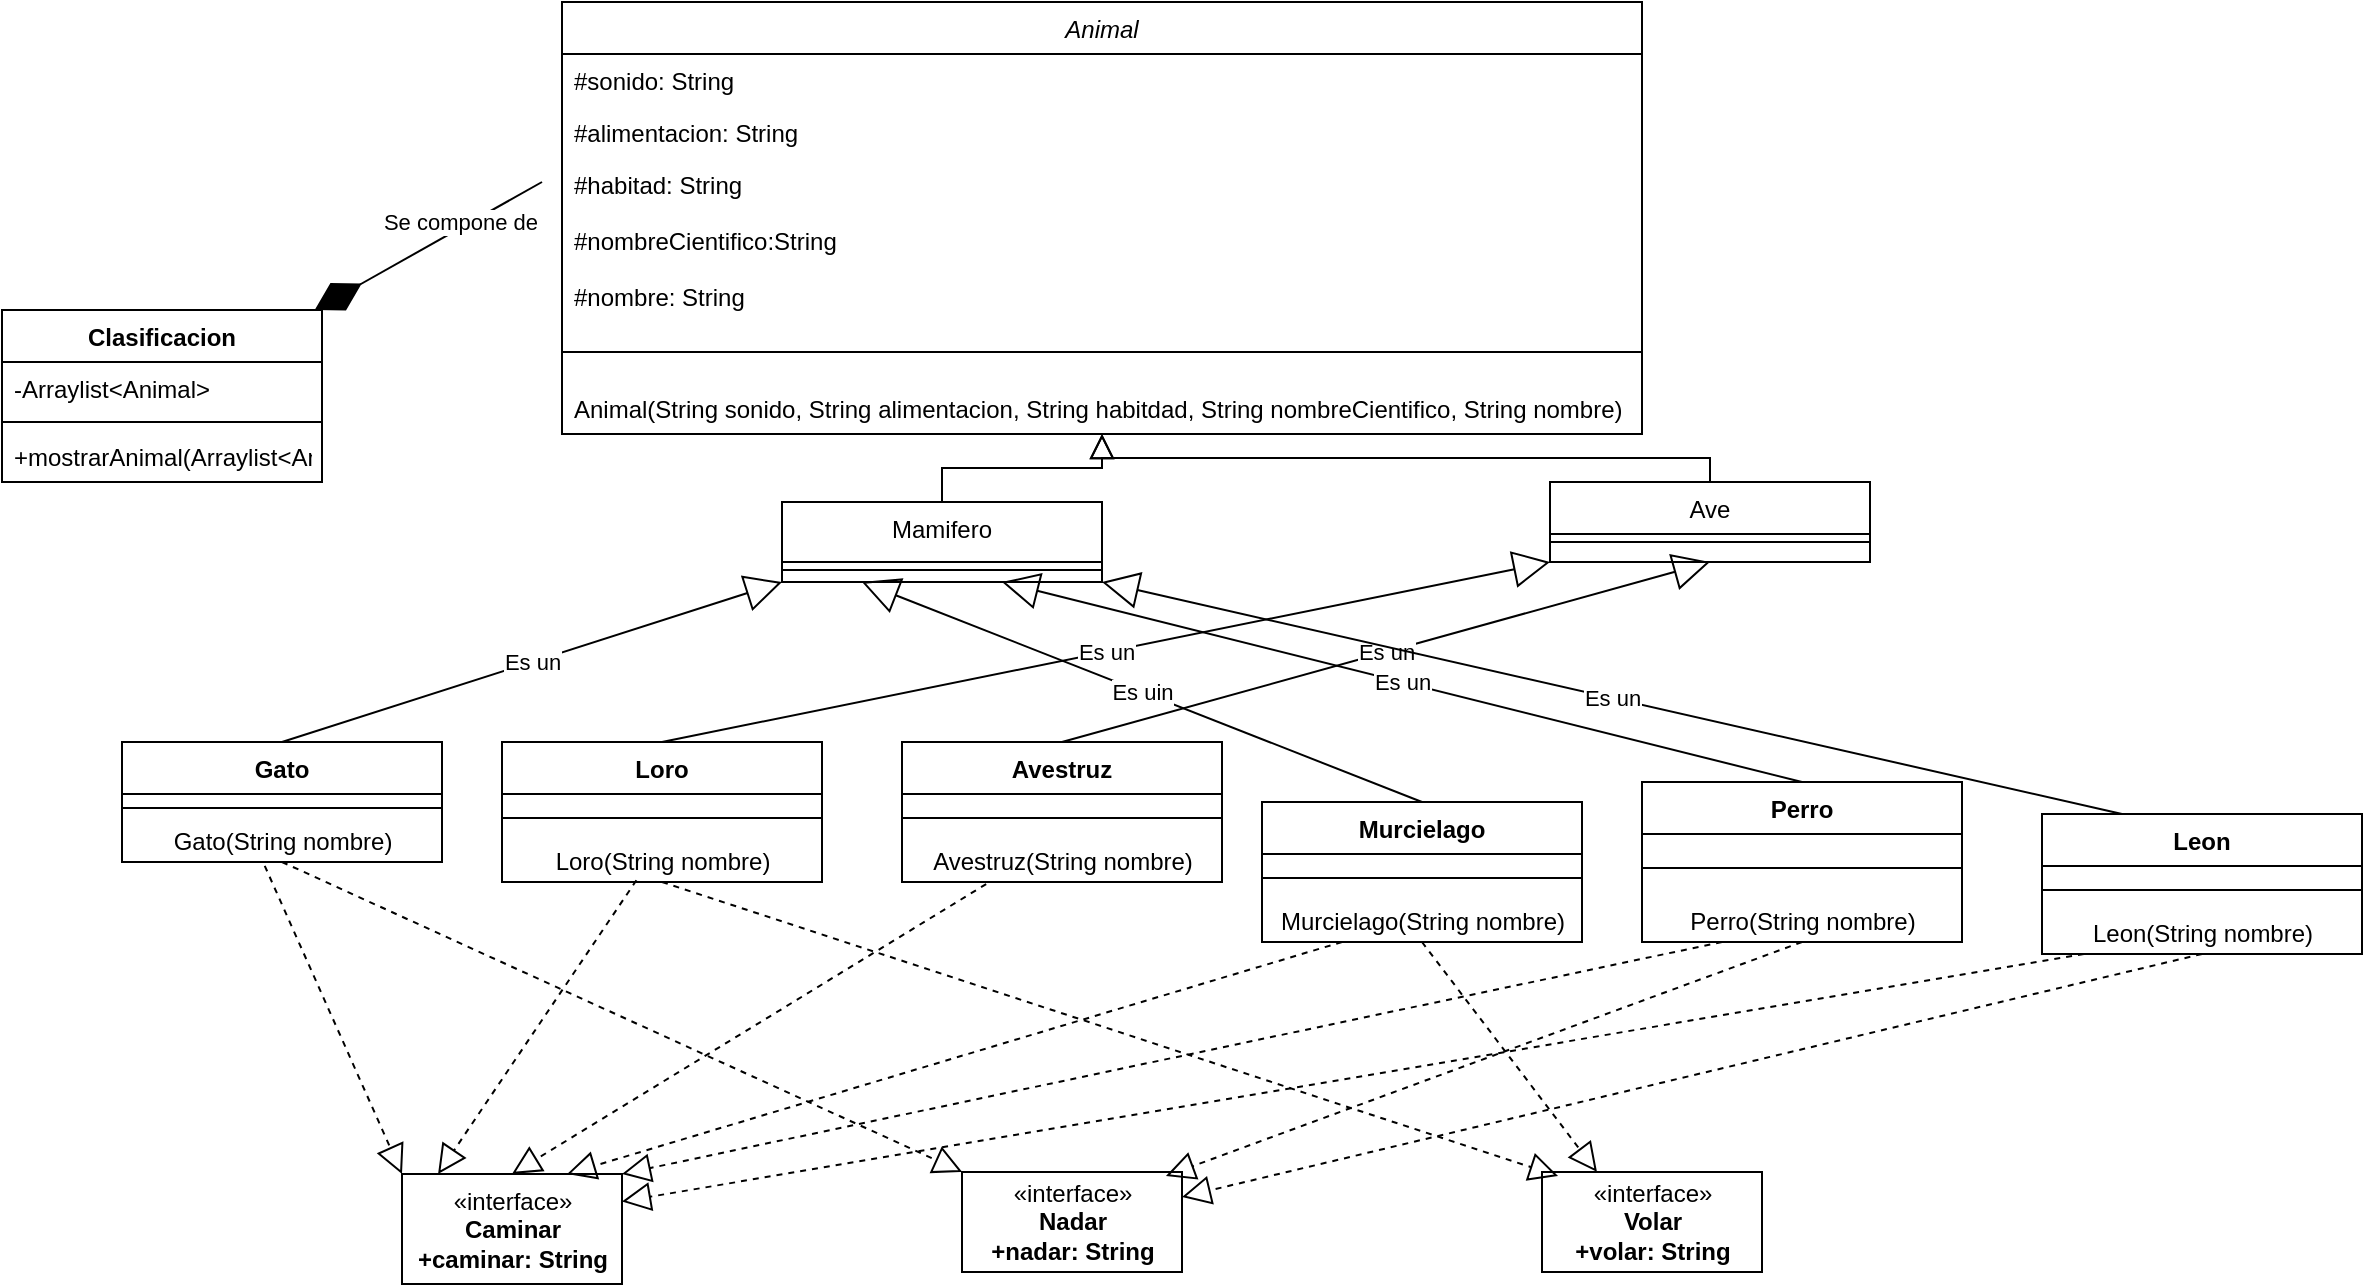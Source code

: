 <mxfile version="17.2.1" type="github">
  <diagram id="C5RBs43oDa-KdzZeNtuy" name="Page-1">
    <mxGraphModel dx="2594" dy="799" grid="1" gridSize="10" guides="1" tooltips="1" connect="1" arrows="1" fold="1" page="1" pageScale="1" pageWidth="827" pageHeight="1169" math="0" shadow="0">
      <root>
        <mxCell id="WIyWlLk6GJQsqaUBKTNV-0" />
        <mxCell id="WIyWlLk6GJQsqaUBKTNV-1" parent="WIyWlLk6GJQsqaUBKTNV-0" />
        <mxCell id="zkfFHV4jXpPFQw0GAbJ--0" value="Animal" style="swimlane;fontStyle=2;align=center;verticalAlign=top;childLayout=stackLayout;horizontal=1;startSize=26;horizontalStack=0;resizeParent=1;resizeLast=0;collapsible=1;marginBottom=0;rounded=0;shadow=0;strokeWidth=1;" parent="WIyWlLk6GJQsqaUBKTNV-1" vertex="1">
          <mxGeometry x="-80" width="540" height="216" as="geometry">
            <mxRectangle x="230" y="140" width="160" height="26" as="alternateBounds" />
          </mxGeometry>
        </mxCell>
        <mxCell id="zkfFHV4jXpPFQw0GAbJ--1" value="#sonido: String" style="text;align=left;verticalAlign=top;spacingLeft=4;spacingRight=4;overflow=hidden;rotatable=0;points=[[0,0.5],[1,0.5]];portConstraint=eastwest;" parent="zkfFHV4jXpPFQw0GAbJ--0" vertex="1">
          <mxGeometry y="26" width="540" height="26" as="geometry" />
        </mxCell>
        <mxCell id="zkfFHV4jXpPFQw0GAbJ--2" value="#alimentacion: String" style="text;align=left;verticalAlign=top;spacingLeft=4;spacingRight=4;overflow=hidden;rotatable=0;points=[[0,0.5],[1,0.5]];portConstraint=eastwest;rounded=0;shadow=0;html=0;" parent="zkfFHV4jXpPFQw0GAbJ--0" vertex="1">
          <mxGeometry y="52" width="540" height="26" as="geometry" />
        </mxCell>
        <mxCell id="zkfFHV4jXpPFQw0GAbJ--3" value="#habitad: String&#xa;&#xa;#nombreCientifico:String&#xa;&#xa;#nombre: String" style="text;align=left;verticalAlign=top;spacingLeft=4;spacingRight=4;overflow=hidden;rotatable=0;points=[[0,0.5],[1,0.5]];portConstraint=eastwest;rounded=0;shadow=0;html=0;" parent="zkfFHV4jXpPFQw0GAbJ--0" vertex="1">
          <mxGeometry y="78" width="540" height="82" as="geometry" />
        </mxCell>
        <mxCell id="zkfFHV4jXpPFQw0GAbJ--4" value="" style="line;html=1;strokeWidth=1;align=left;verticalAlign=middle;spacingTop=-1;spacingLeft=3;spacingRight=3;rotatable=0;labelPosition=right;points=[];portConstraint=eastwest;" parent="zkfFHV4jXpPFQw0GAbJ--0" vertex="1">
          <mxGeometry y="160" width="540" height="30" as="geometry" />
        </mxCell>
        <mxCell id="zkfFHV4jXpPFQw0GAbJ--5" value="Animal(String sonido, String alimentacion, String habitdad, String nombreCientifico, String nombre)" style="text;align=left;verticalAlign=top;spacingLeft=4;spacingRight=4;overflow=hidden;rotatable=0;points=[[0,0.5],[1,0.5]];portConstraint=eastwest;" parent="zkfFHV4jXpPFQw0GAbJ--0" vertex="1">
          <mxGeometry y="190" width="540" height="26" as="geometry" />
        </mxCell>
        <mxCell id="zkfFHV4jXpPFQw0GAbJ--6" value="Mamifero" style="swimlane;fontStyle=0;align=center;verticalAlign=top;childLayout=stackLayout;horizontal=1;startSize=30;horizontalStack=0;resizeParent=1;resizeLast=0;collapsible=1;marginBottom=0;rounded=0;shadow=0;strokeWidth=1;" parent="WIyWlLk6GJQsqaUBKTNV-1" vertex="1">
          <mxGeometry x="30" y="250" width="160" height="40" as="geometry">
            <mxRectangle x="130" y="380" width="160" height="26" as="alternateBounds" />
          </mxGeometry>
        </mxCell>
        <mxCell id="zkfFHV4jXpPFQw0GAbJ--9" value="" style="line;html=1;strokeWidth=1;align=left;verticalAlign=middle;spacingTop=-1;spacingLeft=3;spacingRight=3;rotatable=0;labelPosition=right;points=[];portConstraint=eastwest;" parent="zkfFHV4jXpPFQw0GAbJ--6" vertex="1">
          <mxGeometry y="30" width="160" height="8" as="geometry" />
        </mxCell>
        <mxCell id="zkfFHV4jXpPFQw0GAbJ--12" value="" style="endArrow=block;endSize=10;endFill=0;shadow=0;strokeWidth=1;rounded=0;edgeStyle=elbowEdgeStyle;elbow=vertical;" parent="WIyWlLk6GJQsqaUBKTNV-1" source="zkfFHV4jXpPFQw0GAbJ--6" target="zkfFHV4jXpPFQw0GAbJ--0" edge="1">
          <mxGeometry width="160" relative="1" as="geometry">
            <mxPoint x="200" y="203" as="sourcePoint" />
            <mxPoint x="200" y="203" as="targetPoint" />
          </mxGeometry>
        </mxCell>
        <mxCell id="zkfFHV4jXpPFQw0GAbJ--13" value="Ave" style="swimlane;fontStyle=0;align=center;verticalAlign=top;childLayout=stackLayout;horizontal=1;startSize=26;horizontalStack=0;resizeParent=1;resizeLast=0;collapsible=1;marginBottom=0;rounded=0;shadow=0;strokeWidth=1;" parent="WIyWlLk6GJQsqaUBKTNV-1" vertex="1">
          <mxGeometry x="414" y="240" width="160" height="40" as="geometry">
            <mxRectangle x="340" y="380" width="170" height="26" as="alternateBounds" />
          </mxGeometry>
        </mxCell>
        <mxCell id="zkfFHV4jXpPFQw0GAbJ--15" value="" style="line;html=1;strokeWidth=1;align=left;verticalAlign=middle;spacingTop=-1;spacingLeft=3;spacingRight=3;rotatable=0;labelPosition=right;points=[];portConstraint=eastwest;" parent="zkfFHV4jXpPFQw0GAbJ--13" vertex="1">
          <mxGeometry y="26" width="160" height="8" as="geometry" />
        </mxCell>
        <mxCell id="zkfFHV4jXpPFQw0GAbJ--16" value="" style="endArrow=block;endSize=10;endFill=0;shadow=0;strokeWidth=1;rounded=0;edgeStyle=elbowEdgeStyle;elbow=vertical;" parent="WIyWlLk6GJQsqaUBKTNV-1" source="zkfFHV4jXpPFQw0GAbJ--13" target="zkfFHV4jXpPFQw0GAbJ--0" edge="1">
          <mxGeometry width="160" relative="1" as="geometry">
            <mxPoint x="210" y="373" as="sourcePoint" />
            <mxPoint x="310" y="271" as="targetPoint" />
          </mxGeometry>
        </mxCell>
        <mxCell id="QSq1pv8ySRb7GE9jRwJZ-4" value="Avestruz" style="swimlane;fontStyle=1;align=center;verticalAlign=top;childLayout=stackLayout;horizontal=1;startSize=26;horizontalStack=0;resizeParent=1;resizeParentMax=0;resizeLast=0;collapsible=1;marginBottom=0;" parent="WIyWlLk6GJQsqaUBKTNV-1" vertex="1">
          <mxGeometry x="90" y="370" width="160" height="70" as="geometry" />
        </mxCell>
        <mxCell id="QSq1pv8ySRb7GE9jRwJZ-6" value="" style="line;strokeWidth=1;fillColor=none;align=left;verticalAlign=middle;spacingTop=-1;spacingLeft=3;spacingRight=3;rotatable=0;labelPosition=right;points=[];portConstraint=eastwest;" parent="QSq1pv8ySRb7GE9jRwJZ-4" vertex="1">
          <mxGeometry y="26" width="160" height="24" as="geometry" />
        </mxCell>
        <mxCell id="-ADuFDhQbTCgzX3kJBw4-11" value="Avestruz(String nombre)" style="text;html=1;align=center;verticalAlign=middle;resizable=0;points=[];autosize=1;strokeColor=none;fillColor=none;" vertex="1" parent="QSq1pv8ySRb7GE9jRwJZ-4">
          <mxGeometry y="50" width="160" height="20" as="geometry" />
        </mxCell>
        <mxCell id="QSq1pv8ySRb7GE9jRwJZ-8" value="Loro" style="swimlane;fontStyle=1;align=center;verticalAlign=top;childLayout=stackLayout;horizontal=1;startSize=26;horizontalStack=0;resizeParent=1;resizeParentMax=0;resizeLast=0;collapsible=1;marginBottom=0;" parent="WIyWlLk6GJQsqaUBKTNV-1" vertex="1">
          <mxGeometry x="-110" y="370" width="160" height="70" as="geometry" />
        </mxCell>
        <mxCell id="QSq1pv8ySRb7GE9jRwJZ-10" value="" style="line;strokeWidth=1;fillColor=none;align=left;verticalAlign=middle;spacingTop=-1;spacingLeft=3;spacingRight=3;rotatable=0;labelPosition=right;points=[];portConstraint=eastwest;" parent="QSq1pv8ySRb7GE9jRwJZ-8" vertex="1">
          <mxGeometry y="26" width="160" height="24" as="geometry" />
        </mxCell>
        <mxCell id="-ADuFDhQbTCgzX3kJBw4-10" value="Loro(String nombre)" style="text;html=1;align=center;verticalAlign=middle;resizable=0;points=[];autosize=1;strokeColor=none;fillColor=none;" vertex="1" parent="QSq1pv8ySRb7GE9jRwJZ-8">
          <mxGeometry y="50" width="160" height="20" as="geometry" />
        </mxCell>
        <mxCell id="QSq1pv8ySRb7GE9jRwJZ-12" value="Murcielago" style="swimlane;fontStyle=1;align=center;verticalAlign=top;childLayout=stackLayout;horizontal=1;startSize=26;horizontalStack=0;resizeParent=1;resizeParentMax=0;resizeLast=0;collapsible=1;marginBottom=0;" parent="WIyWlLk6GJQsqaUBKTNV-1" vertex="1">
          <mxGeometry x="270" y="400" width="160" height="70" as="geometry" />
        </mxCell>
        <mxCell id="QSq1pv8ySRb7GE9jRwJZ-14" value="" style="line;strokeWidth=1;fillColor=none;align=left;verticalAlign=middle;spacingTop=-1;spacingLeft=3;spacingRight=3;rotatable=0;labelPosition=right;points=[];portConstraint=eastwest;" parent="QSq1pv8ySRb7GE9jRwJZ-12" vertex="1">
          <mxGeometry y="26" width="160" height="24" as="geometry" />
        </mxCell>
        <mxCell id="-ADuFDhQbTCgzX3kJBw4-12" value="Murcielago(String nombre)" style="text;html=1;align=center;verticalAlign=middle;resizable=0;points=[];autosize=1;strokeColor=none;fillColor=none;" vertex="1" parent="QSq1pv8ySRb7GE9jRwJZ-12">
          <mxGeometry y="50" width="160" height="20" as="geometry" />
        </mxCell>
        <mxCell id="QSq1pv8ySRb7GE9jRwJZ-16" value="Perro" style="swimlane;fontStyle=1;align=center;verticalAlign=top;childLayout=stackLayout;horizontal=1;startSize=26;horizontalStack=0;resizeParent=1;resizeParentMax=0;resizeLast=0;collapsible=1;marginBottom=0;" parent="WIyWlLk6GJQsqaUBKTNV-1" vertex="1">
          <mxGeometry x="460" y="390" width="160" height="80" as="geometry" />
        </mxCell>
        <mxCell id="QSq1pv8ySRb7GE9jRwJZ-18" value="" style="line;strokeWidth=1;fillColor=none;align=left;verticalAlign=middle;spacingTop=-1;spacingLeft=3;spacingRight=3;rotatable=0;labelPosition=right;points=[];portConstraint=eastwest;" parent="QSq1pv8ySRb7GE9jRwJZ-16" vertex="1">
          <mxGeometry y="26" width="160" height="34" as="geometry" />
        </mxCell>
        <mxCell id="-ADuFDhQbTCgzX3kJBw4-14" value="Perro(String nombre)" style="text;html=1;align=center;verticalAlign=middle;resizable=0;points=[];autosize=1;strokeColor=none;fillColor=none;" vertex="1" parent="QSq1pv8ySRb7GE9jRwJZ-16">
          <mxGeometry y="60" width="160" height="20" as="geometry" />
        </mxCell>
        <mxCell id="QSq1pv8ySRb7GE9jRwJZ-20" value="Leon" style="swimlane;fontStyle=1;align=center;verticalAlign=top;childLayout=stackLayout;horizontal=1;startSize=26;horizontalStack=0;resizeParent=1;resizeParentMax=0;resizeLast=0;collapsible=1;marginBottom=0;" parent="WIyWlLk6GJQsqaUBKTNV-1" vertex="1">
          <mxGeometry x="660" y="406" width="160" height="70" as="geometry" />
        </mxCell>
        <mxCell id="QSq1pv8ySRb7GE9jRwJZ-22" value="" style="line;strokeWidth=1;fillColor=none;align=left;verticalAlign=middle;spacingTop=-1;spacingLeft=3;spacingRight=3;rotatable=0;labelPosition=right;points=[];portConstraint=eastwest;" parent="QSq1pv8ySRb7GE9jRwJZ-20" vertex="1">
          <mxGeometry y="26" width="160" height="24" as="geometry" />
        </mxCell>
        <mxCell id="-ADuFDhQbTCgzX3kJBw4-15" value="Leon(String nombre)" style="text;html=1;align=center;verticalAlign=middle;resizable=0;points=[];autosize=1;strokeColor=none;fillColor=none;" vertex="1" parent="QSq1pv8ySRb7GE9jRwJZ-20">
          <mxGeometry y="50" width="160" height="20" as="geometry" />
        </mxCell>
        <mxCell id="QSq1pv8ySRb7GE9jRwJZ-24" value="Gato" style="swimlane;fontStyle=1;align=center;verticalAlign=top;childLayout=stackLayout;horizontal=1;startSize=26;horizontalStack=0;resizeParent=1;resizeParentMax=0;resizeLast=0;collapsible=1;marginBottom=0;" parent="WIyWlLk6GJQsqaUBKTNV-1" vertex="1">
          <mxGeometry x="-300" y="370" width="160" height="60" as="geometry" />
        </mxCell>
        <mxCell id="QSq1pv8ySRb7GE9jRwJZ-26" value="" style="line;strokeWidth=1;fillColor=none;align=left;verticalAlign=middle;spacingTop=-1;spacingLeft=3;spacingRight=3;rotatable=0;labelPosition=right;points=[];portConstraint=eastwest;" parent="QSq1pv8ySRb7GE9jRwJZ-24" vertex="1">
          <mxGeometry y="26" width="160" height="14" as="geometry" />
        </mxCell>
        <mxCell id="-ADuFDhQbTCgzX3kJBw4-9" value="Gato(String nombre)" style="text;html=1;align=center;verticalAlign=middle;resizable=0;points=[];autosize=1;strokeColor=none;fillColor=none;" vertex="1" parent="QSq1pv8ySRb7GE9jRwJZ-24">
          <mxGeometry y="40" width="160" height="20" as="geometry" />
        </mxCell>
        <mxCell id="QSq1pv8ySRb7GE9jRwJZ-34" value="Es un" style="endArrow=block;endSize=16;endFill=0;html=1;rounded=0;exitX=0.5;exitY=0;exitDx=0;exitDy=0;entryX=0;entryY=1;entryDx=0;entryDy=0;" parent="WIyWlLk6GJQsqaUBKTNV-1" source="QSq1pv8ySRb7GE9jRwJZ-24" target="zkfFHV4jXpPFQw0GAbJ--6" edge="1">
          <mxGeometry width="160" relative="1" as="geometry">
            <mxPoint x="150" y="310" as="sourcePoint" />
            <mxPoint x="310" y="310" as="targetPoint" />
          </mxGeometry>
        </mxCell>
        <mxCell id="QSq1pv8ySRb7GE9jRwJZ-36" value="Es un" style="endArrow=block;endSize=16;endFill=0;html=1;rounded=0;exitX=0.5;exitY=0;exitDx=0;exitDy=0;entryX=0;entryY=1;entryDx=0;entryDy=0;" parent="WIyWlLk6GJQsqaUBKTNV-1" source="QSq1pv8ySRb7GE9jRwJZ-8" target="zkfFHV4jXpPFQw0GAbJ--13" edge="1">
          <mxGeometry width="160" relative="1" as="geometry">
            <mxPoint x="150" y="310" as="sourcePoint" />
            <mxPoint x="310" y="310" as="targetPoint" />
          </mxGeometry>
        </mxCell>
        <mxCell id="QSq1pv8ySRb7GE9jRwJZ-37" value="Es un" style="endArrow=block;endSize=16;endFill=0;html=1;rounded=0;exitX=0.5;exitY=0;exitDx=0;exitDy=0;entryX=0.5;entryY=1;entryDx=0;entryDy=0;" parent="WIyWlLk6GJQsqaUBKTNV-1" source="QSq1pv8ySRb7GE9jRwJZ-4" target="zkfFHV4jXpPFQw0GAbJ--13" edge="1">
          <mxGeometry width="160" relative="1" as="geometry">
            <mxPoint x="150" y="310" as="sourcePoint" />
            <mxPoint x="310" y="310" as="targetPoint" />
          </mxGeometry>
        </mxCell>
        <mxCell id="QSq1pv8ySRb7GE9jRwJZ-38" value="Es uin" style="endArrow=block;endSize=16;endFill=0;html=1;rounded=0;exitX=0.5;exitY=0;exitDx=0;exitDy=0;entryX=0.25;entryY=1;entryDx=0;entryDy=0;" parent="WIyWlLk6GJQsqaUBKTNV-1" source="QSq1pv8ySRb7GE9jRwJZ-12" target="zkfFHV4jXpPFQw0GAbJ--6" edge="1">
          <mxGeometry width="160" relative="1" as="geometry">
            <mxPoint x="150" y="310" as="sourcePoint" />
            <mxPoint x="310" y="310" as="targetPoint" />
          </mxGeometry>
        </mxCell>
        <mxCell id="QSq1pv8ySRb7GE9jRwJZ-39" value="Es un" style="endArrow=block;endSize=16;endFill=0;html=1;rounded=0;exitX=0.5;exitY=0;exitDx=0;exitDy=0;" parent="WIyWlLk6GJQsqaUBKTNV-1" source="QSq1pv8ySRb7GE9jRwJZ-16" edge="1">
          <mxGeometry width="160" relative="1" as="geometry">
            <mxPoint x="150" y="310" as="sourcePoint" />
            <mxPoint x="140" y="290" as="targetPoint" />
          </mxGeometry>
        </mxCell>
        <mxCell id="QSq1pv8ySRb7GE9jRwJZ-40" value="Es un" style="endArrow=block;endSize=16;endFill=0;html=1;rounded=0;exitX=0.25;exitY=0;exitDx=0;exitDy=0;entryX=1;entryY=1;entryDx=0;entryDy=0;" parent="WIyWlLk6GJQsqaUBKTNV-1" source="QSq1pv8ySRb7GE9jRwJZ-20" target="zkfFHV4jXpPFQw0GAbJ--6" edge="1">
          <mxGeometry width="160" relative="1" as="geometry">
            <mxPoint x="150" y="310" as="sourcePoint" />
            <mxPoint x="310" y="310" as="targetPoint" />
          </mxGeometry>
        </mxCell>
        <mxCell id="QSq1pv8ySRb7GE9jRwJZ-41" value="«interface»&lt;br&gt;&lt;b&gt;Caminar&lt;br&gt;+caminar: String&lt;br&gt;&lt;/b&gt;" style="html=1;" parent="WIyWlLk6GJQsqaUBKTNV-1" vertex="1">
          <mxGeometry x="-160" y="586" width="110" height="55" as="geometry" />
        </mxCell>
        <mxCell id="QSq1pv8ySRb7GE9jRwJZ-42" value="«interface»&lt;br&gt;&lt;b&gt;Nadar&lt;br&gt;+nadar: String&lt;br&gt;&lt;/b&gt;" style="html=1;" parent="WIyWlLk6GJQsqaUBKTNV-1" vertex="1">
          <mxGeometry x="120" y="585" width="110" height="50" as="geometry" />
        </mxCell>
        <mxCell id="QSq1pv8ySRb7GE9jRwJZ-43" value="«interface»&lt;br&gt;&lt;b&gt;Volar&lt;br&gt;+volar: String&lt;br&gt;&lt;/b&gt;" style="html=1;" parent="WIyWlLk6GJQsqaUBKTNV-1" vertex="1">
          <mxGeometry x="410" y="585" width="110" height="50" as="geometry" />
        </mxCell>
        <mxCell id="QSq1pv8ySRb7GE9jRwJZ-44" value="" style="endArrow=block;dashed=1;endFill=0;endSize=12;html=1;rounded=0;exitX=0.446;exitY=1.095;exitDx=0;exitDy=0;exitPerimeter=0;entryX=0;entryY=0;entryDx=0;entryDy=0;" parent="WIyWlLk6GJQsqaUBKTNV-1" source="-ADuFDhQbTCgzX3kJBw4-9" target="QSq1pv8ySRb7GE9jRwJZ-41" edge="1">
          <mxGeometry width="160" relative="1" as="geometry">
            <mxPoint x="-228" y="458.99" as="sourcePoint" />
            <mxPoint x="310" y="610" as="targetPoint" />
          </mxGeometry>
        </mxCell>
        <mxCell id="QSq1pv8ySRb7GE9jRwJZ-45" value="" style="endArrow=block;dashed=1;endFill=0;endSize=12;html=1;rounded=0;exitX=0.5;exitY=1;exitDx=0;exitDy=0;" parent="WIyWlLk6GJQsqaUBKTNV-1" source="QSq1pv8ySRb7GE9jRwJZ-24" target="QSq1pv8ySRb7GE9jRwJZ-42" edge="1">
          <mxGeometry width="160" relative="1" as="geometry">
            <mxPoint x="-216.96" y="458.002" as="sourcePoint" />
            <mxPoint x="310" y="610" as="targetPoint" />
          </mxGeometry>
        </mxCell>
        <mxCell id="QSq1pv8ySRb7GE9jRwJZ-46" value="" style="endArrow=block;dashed=1;endFill=0;endSize=12;html=1;rounded=0;exitX=0.5;exitY=1;exitDx=0;exitDy=0;entryX=0.073;entryY=0.04;entryDx=0;entryDy=0;entryPerimeter=0;" parent="WIyWlLk6GJQsqaUBKTNV-1" source="QSq1pv8ySRb7GE9jRwJZ-8" target="QSq1pv8ySRb7GE9jRwJZ-43" edge="1">
          <mxGeometry width="160" relative="1" as="geometry">
            <mxPoint x="-43.92" y="458.002" as="sourcePoint" />
            <mxPoint x="310" y="610" as="targetPoint" />
          </mxGeometry>
        </mxCell>
        <mxCell id="QSq1pv8ySRb7GE9jRwJZ-47" value="" style="endArrow=block;dashed=1;endFill=0;endSize=12;html=1;rounded=0;entryX=0.164;entryY=0;entryDx=0;entryDy=0;entryPerimeter=0;exitX=0.42;exitY=0.957;exitDx=0;exitDy=0;exitPerimeter=0;" parent="WIyWlLk6GJQsqaUBKTNV-1" target="QSq1pv8ySRb7GE9jRwJZ-41" edge="1" source="-ADuFDhQbTCgzX3kJBw4-10">
          <mxGeometry width="160" relative="1" as="geometry">
            <mxPoint x="-40" y="410" as="sourcePoint" />
            <mxPoint x="310" y="610" as="targetPoint" />
          </mxGeometry>
        </mxCell>
        <mxCell id="QSq1pv8ySRb7GE9jRwJZ-48" value="" style="endArrow=block;dashed=1;endFill=0;endSize=12;html=1;rounded=0;entryX=0.5;entryY=0;entryDx=0;entryDy=0;exitX=0.263;exitY=1.052;exitDx=0;exitDy=0;exitPerimeter=0;" parent="WIyWlLk6GJQsqaUBKTNV-1" source="-ADuFDhQbTCgzX3kJBw4-11" target="QSq1pv8ySRb7GE9jRwJZ-41" edge="1">
          <mxGeometry width="160" relative="1" as="geometry">
            <mxPoint x="162.96" y="458.002" as="sourcePoint" />
            <mxPoint x="310" y="610" as="targetPoint" />
          </mxGeometry>
        </mxCell>
        <mxCell id="QSq1pv8ySRb7GE9jRwJZ-49" value="" style="endArrow=block;dashed=1;endFill=0;endSize=12;html=1;rounded=0;entryX=0.75;entryY=0;entryDx=0;entryDy=0;exitX=0.25;exitY=1;exitDx=0;exitDy=0;" parent="WIyWlLk6GJQsqaUBKTNV-1" source="QSq1pv8ySRb7GE9jRwJZ-12" target="QSq1pv8ySRb7GE9jRwJZ-41" edge="1">
          <mxGeometry width="160" relative="1" as="geometry">
            <mxPoint x="309.728" y="460" as="sourcePoint" />
            <mxPoint x="310" y="610" as="targetPoint" />
          </mxGeometry>
        </mxCell>
        <mxCell id="QSq1pv8ySRb7GE9jRwJZ-50" value="" style="endArrow=block;dashed=1;endFill=0;endSize=12;html=1;rounded=0;exitX=0.5;exitY=1;exitDx=0;exitDy=0;entryX=0.25;entryY=0;entryDx=0;entryDy=0;" parent="WIyWlLk6GJQsqaUBKTNV-1" source="QSq1pv8ySRb7GE9jRwJZ-12" target="QSq1pv8ySRb7GE9jRwJZ-43" edge="1">
          <mxGeometry width="160" relative="1" as="geometry">
            <mxPoint x="350" y="462.002" as="sourcePoint" />
            <mxPoint x="310" y="610" as="targetPoint" />
          </mxGeometry>
        </mxCell>
        <mxCell id="QSq1pv8ySRb7GE9jRwJZ-51" value="" style="endArrow=block;dashed=1;endFill=0;endSize=12;html=1;rounded=0;exitX=0.25;exitY=1;exitDx=0;exitDy=0;entryX=1;entryY=0;entryDx=0;entryDy=0;" parent="WIyWlLk6GJQsqaUBKTNV-1" source="QSq1pv8ySRb7GE9jRwJZ-16" target="QSq1pv8ySRb7GE9jRwJZ-41" edge="1">
          <mxGeometry width="160" relative="1" as="geometry">
            <mxPoint x="519.04" y="478.002" as="sourcePoint" />
            <mxPoint x="310" y="610" as="targetPoint" />
          </mxGeometry>
        </mxCell>
        <mxCell id="QSq1pv8ySRb7GE9jRwJZ-52" value="" style="endArrow=block;dashed=1;endFill=0;endSize=12;html=1;rounded=0;entryX=0.927;entryY=0.04;entryDx=0;entryDy=0;entryPerimeter=0;exitX=0.5;exitY=1;exitDx=0;exitDy=0;exitPerimeter=0;" parent="WIyWlLk6GJQsqaUBKTNV-1" source="-ADuFDhQbTCgzX3kJBw4-14" target="QSq1pv8ySRb7GE9jRwJZ-42" edge="1">
          <mxGeometry width="160" relative="1" as="geometry">
            <mxPoint x="530" y="450" as="sourcePoint" />
            <mxPoint x="310" y="610" as="targetPoint" />
          </mxGeometry>
        </mxCell>
        <mxCell id="QSq1pv8ySRb7GE9jRwJZ-53" value="" style="endArrow=block;dashed=1;endFill=0;endSize=12;html=1;rounded=0;entryX=1;entryY=0.25;entryDx=0;entryDy=0;" parent="WIyWlLk6GJQsqaUBKTNV-1" source="-ADuFDhQbTCgzX3kJBw4-15" target="QSq1pv8ySRb7GE9jRwJZ-41" edge="1">
          <mxGeometry width="160" relative="1" as="geometry">
            <mxPoint x="690" y="460" as="sourcePoint" />
            <mxPoint x="-40" y="610" as="targetPoint" />
          </mxGeometry>
        </mxCell>
        <mxCell id="QSq1pv8ySRb7GE9jRwJZ-54" value="" style="endArrow=block;dashed=1;endFill=0;endSize=12;html=1;rounded=0;exitX=0.5;exitY=1;exitDx=0;exitDy=0;entryX=1;entryY=0.25;entryDx=0;entryDy=0;" parent="WIyWlLk6GJQsqaUBKTNV-1" source="QSq1pv8ySRb7GE9jRwJZ-20" target="QSq1pv8ySRb7GE9jRwJZ-42" edge="1">
          <mxGeometry width="160" relative="1" as="geometry">
            <mxPoint x="714.96" y="460.992" as="sourcePoint" />
            <mxPoint x="310" y="610" as="targetPoint" />
          </mxGeometry>
        </mxCell>
        <mxCell id="-ADuFDhQbTCgzX3kJBw4-0" value="Clasificacion" style="swimlane;fontStyle=1;align=center;verticalAlign=top;childLayout=stackLayout;horizontal=1;startSize=26;horizontalStack=0;resizeParent=1;resizeParentMax=0;resizeLast=0;collapsible=1;marginBottom=0;" vertex="1" parent="WIyWlLk6GJQsqaUBKTNV-1">
          <mxGeometry x="-360" y="154" width="160" height="86" as="geometry" />
        </mxCell>
        <mxCell id="-ADuFDhQbTCgzX3kJBw4-1" value="-Arraylist&lt;Animal&gt;" style="text;strokeColor=none;fillColor=none;align=left;verticalAlign=top;spacingLeft=4;spacingRight=4;overflow=hidden;rotatable=0;points=[[0,0.5],[1,0.5]];portConstraint=eastwest;" vertex="1" parent="-ADuFDhQbTCgzX3kJBw4-0">
          <mxGeometry y="26" width="160" height="26" as="geometry" />
        </mxCell>
        <mxCell id="-ADuFDhQbTCgzX3kJBw4-2" value="" style="line;strokeWidth=1;fillColor=none;align=left;verticalAlign=middle;spacingTop=-1;spacingLeft=3;spacingRight=3;rotatable=0;labelPosition=right;points=[];portConstraint=eastwest;" vertex="1" parent="-ADuFDhQbTCgzX3kJBw4-0">
          <mxGeometry y="52" width="160" height="8" as="geometry" />
        </mxCell>
        <mxCell id="-ADuFDhQbTCgzX3kJBw4-3" value="+mostrarAnimal(Arraylist&lt;Animal&gt;)" style="text;strokeColor=none;fillColor=none;align=left;verticalAlign=top;spacingLeft=4;spacingRight=4;overflow=hidden;rotatable=0;points=[[0,0.5],[1,0.5]];portConstraint=eastwest;" vertex="1" parent="-ADuFDhQbTCgzX3kJBw4-0">
          <mxGeometry y="60" width="160" height="26" as="geometry" />
        </mxCell>
        <mxCell id="-ADuFDhQbTCgzX3kJBw4-7" value="" style="endArrow=diamondThin;endFill=1;endSize=24;html=1;rounded=0;" edge="1" parent="WIyWlLk6GJQsqaUBKTNV-1" target="-ADuFDhQbTCgzX3kJBw4-0">
          <mxGeometry width="160" relative="1" as="geometry">
            <mxPoint x="-90" y="90" as="sourcePoint" />
            <mxPoint x="-80" y="90" as="targetPoint" />
          </mxGeometry>
        </mxCell>
        <mxCell id="-ADuFDhQbTCgzX3kJBw4-8" value="Se compone de" style="edgeLabel;html=1;align=center;verticalAlign=middle;resizable=0;points=[];" vertex="1" connectable="0" parent="-ADuFDhQbTCgzX3kJBw4-7">
          <mxGeometry x="-0.304" y="-3" relative="1" as="geometry">
            <mxPoint as="offset" />
          </mxGeometry>
        </mxCell>
      </root>
    </mxGraphModel>
  </diagram>
</mxfile>
